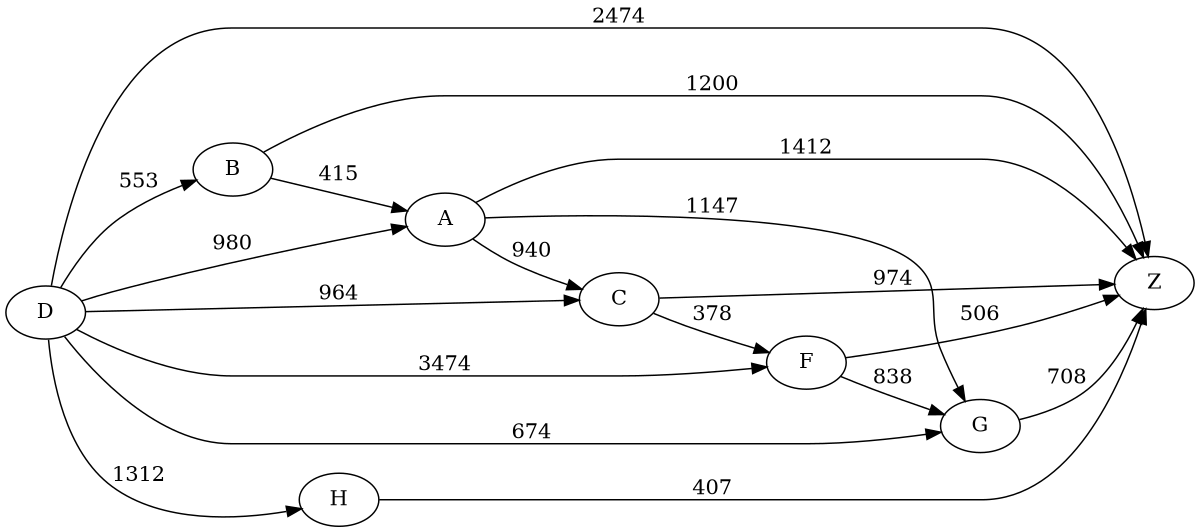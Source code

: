 digraph G {
	rankdir=LR size="8,5"
	D
	A
	D -> A [label=980]
	D
	Z
	D -> Z [label=2474]
	D
	B
	D -> B [label=553]
	D
	G
	D -> G [label=674]
	D
	H
	D -> H [label=1312]
	D
	C
	D -> C [label=964]
	D
	F
	D -> F [label=3474]
	A
	C
	A -> C [label=940]
	A
	Z
	A -> Z [label=1412]
	A
	G
	A -> G [label=1147]
	C
	Z
	C -> Z [label=974]
	C
	F
	C -> F [label=378]
	B
	Z
	B -> Z [label=1200]
	B
	A
	B -> A [label=415]
	G
	Z
	G -> Z [label=708]
	H
	Z
	H -> Z [label=407]
	F
	Z
	F -> Z [label=506]
	F
	G
	F -> G [label=838]
}
